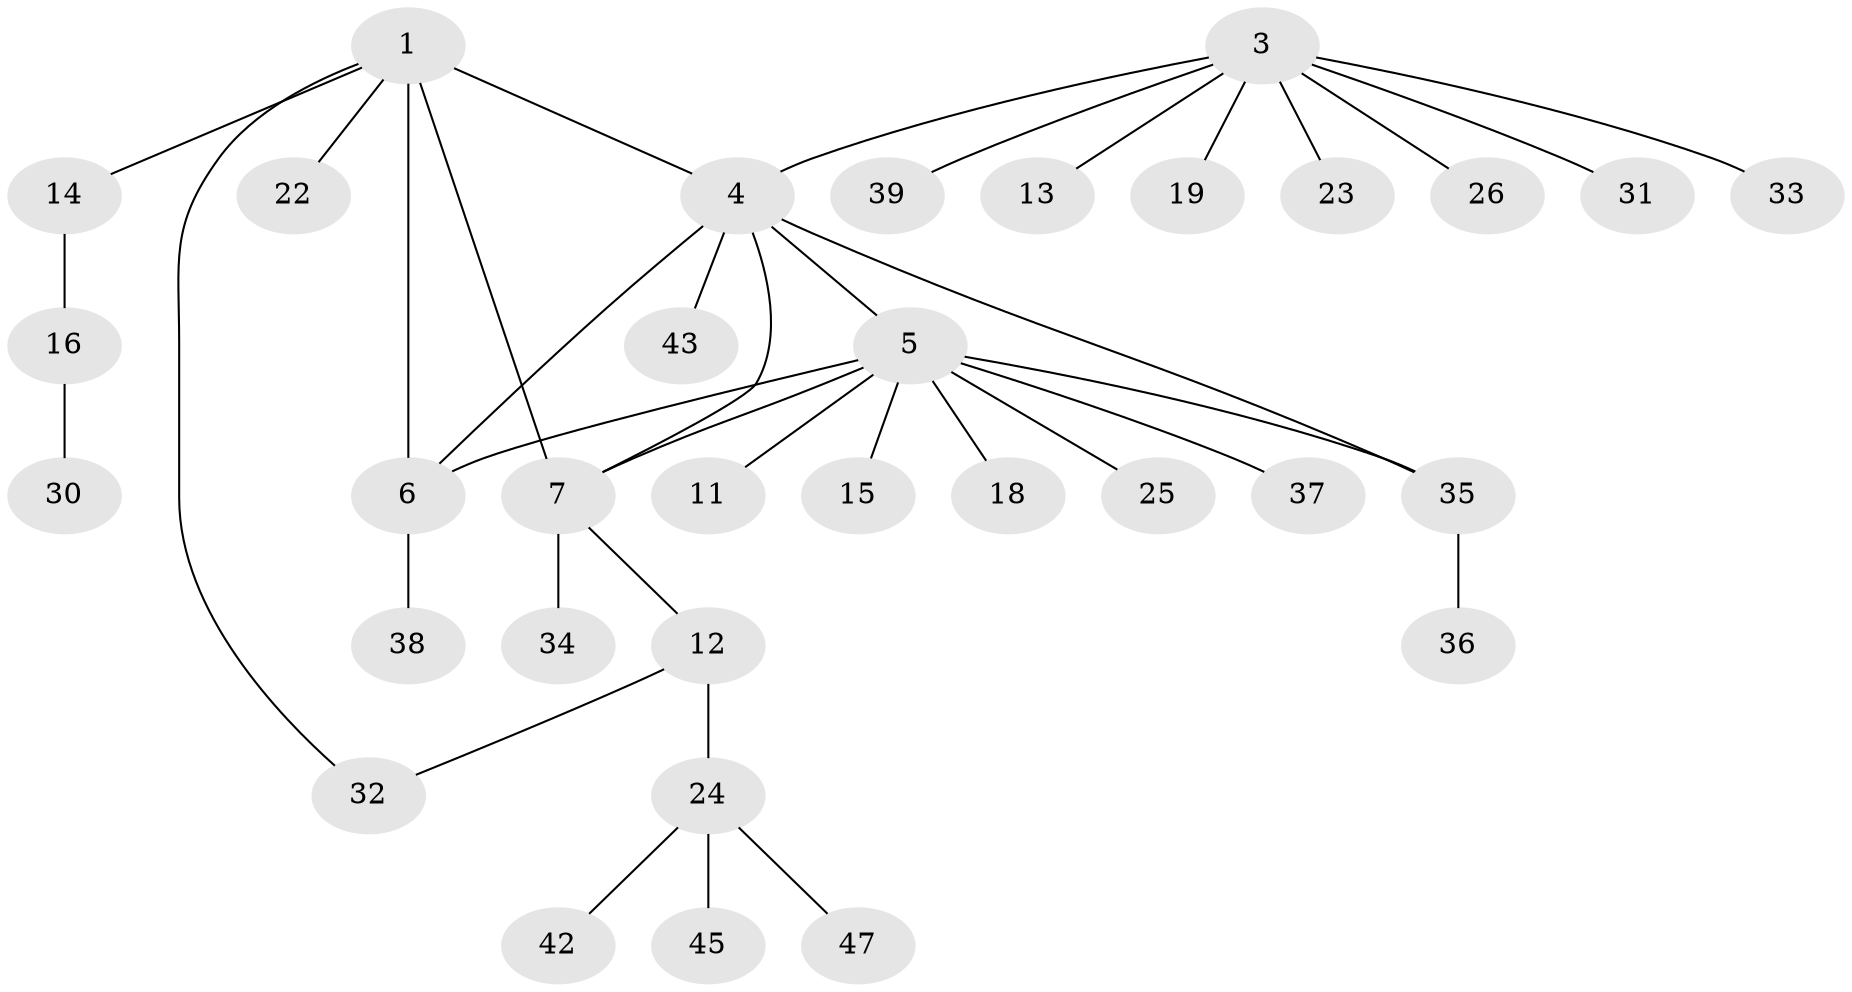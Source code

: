 // original degree distribution, {7: 0.02127659574468085, 2: 0.14893617021276595, 9: 0.0425531914893617, 5: 0.06382978723404255, 4: 0.06382978723404255, 6: 0.02127659574468085, 3: 0.0851063829787234, 1: 0.5531914893617021}
// Generated by graph-tools (version 1.1) at 2025/42/03/06/25 10:42:15]
// undirected, 33 vertices, 38 edges
graph export_dot {
graph [start="1"]
  node [color=gray90,style=filled];
  1 [super="+2"];
  3 [super="+44"];
  4 [super="+10"];
  5 [super="+8"];
  6 [super="+9"];
  7 [super="+20"];
  11 [super="+27"];
  12;
  13;
  14 [super="+21"];
  15;
  16 [super="+17"];
  18;
  19;
  22;
  23;
  24 [super="+28"];
  25 [super="+29"];
  26 [super="+46"];
  30;
  31 [super="+40"];
  32;
  33;
  34;
  35 [super="+41"];
  36;
  37;
  38;
  39;
  42;
  43;
  45;
  47;
  1 -- 4;
  1 -- 7;
  1 -- 14;
  1 -- 22;
  1 -- 32;
  1 -- 6 [weight=2];
  3 -- 4;
  3 -- 13;
  3 -- 19;
  3 -- 23;
  3 -- 26;
  3 -- 31;
  3 -- 33;
  3 -- 39;
  4 -- 5;
  4 -- 7;
  4 -- 35;
  4 -- 43;
  4 -- 6;
  5 -- 6 [weight=2];
  5 -- 11;
  5 -- 15;
  5 -- 18;
  5 -- 25;
  5 -- 35;
  5 -- 37;
  5 -- 7;
  6 -- 38 [weight=2];
  7 -- 12;
  7 -- 34;
  12 -- 24;
  12 -- 32;
  14 -- 16;
  16 -- 30;
  24 -- 42;
  24 -- 45;
  24 -- 47;
  35 -- 36;
}
